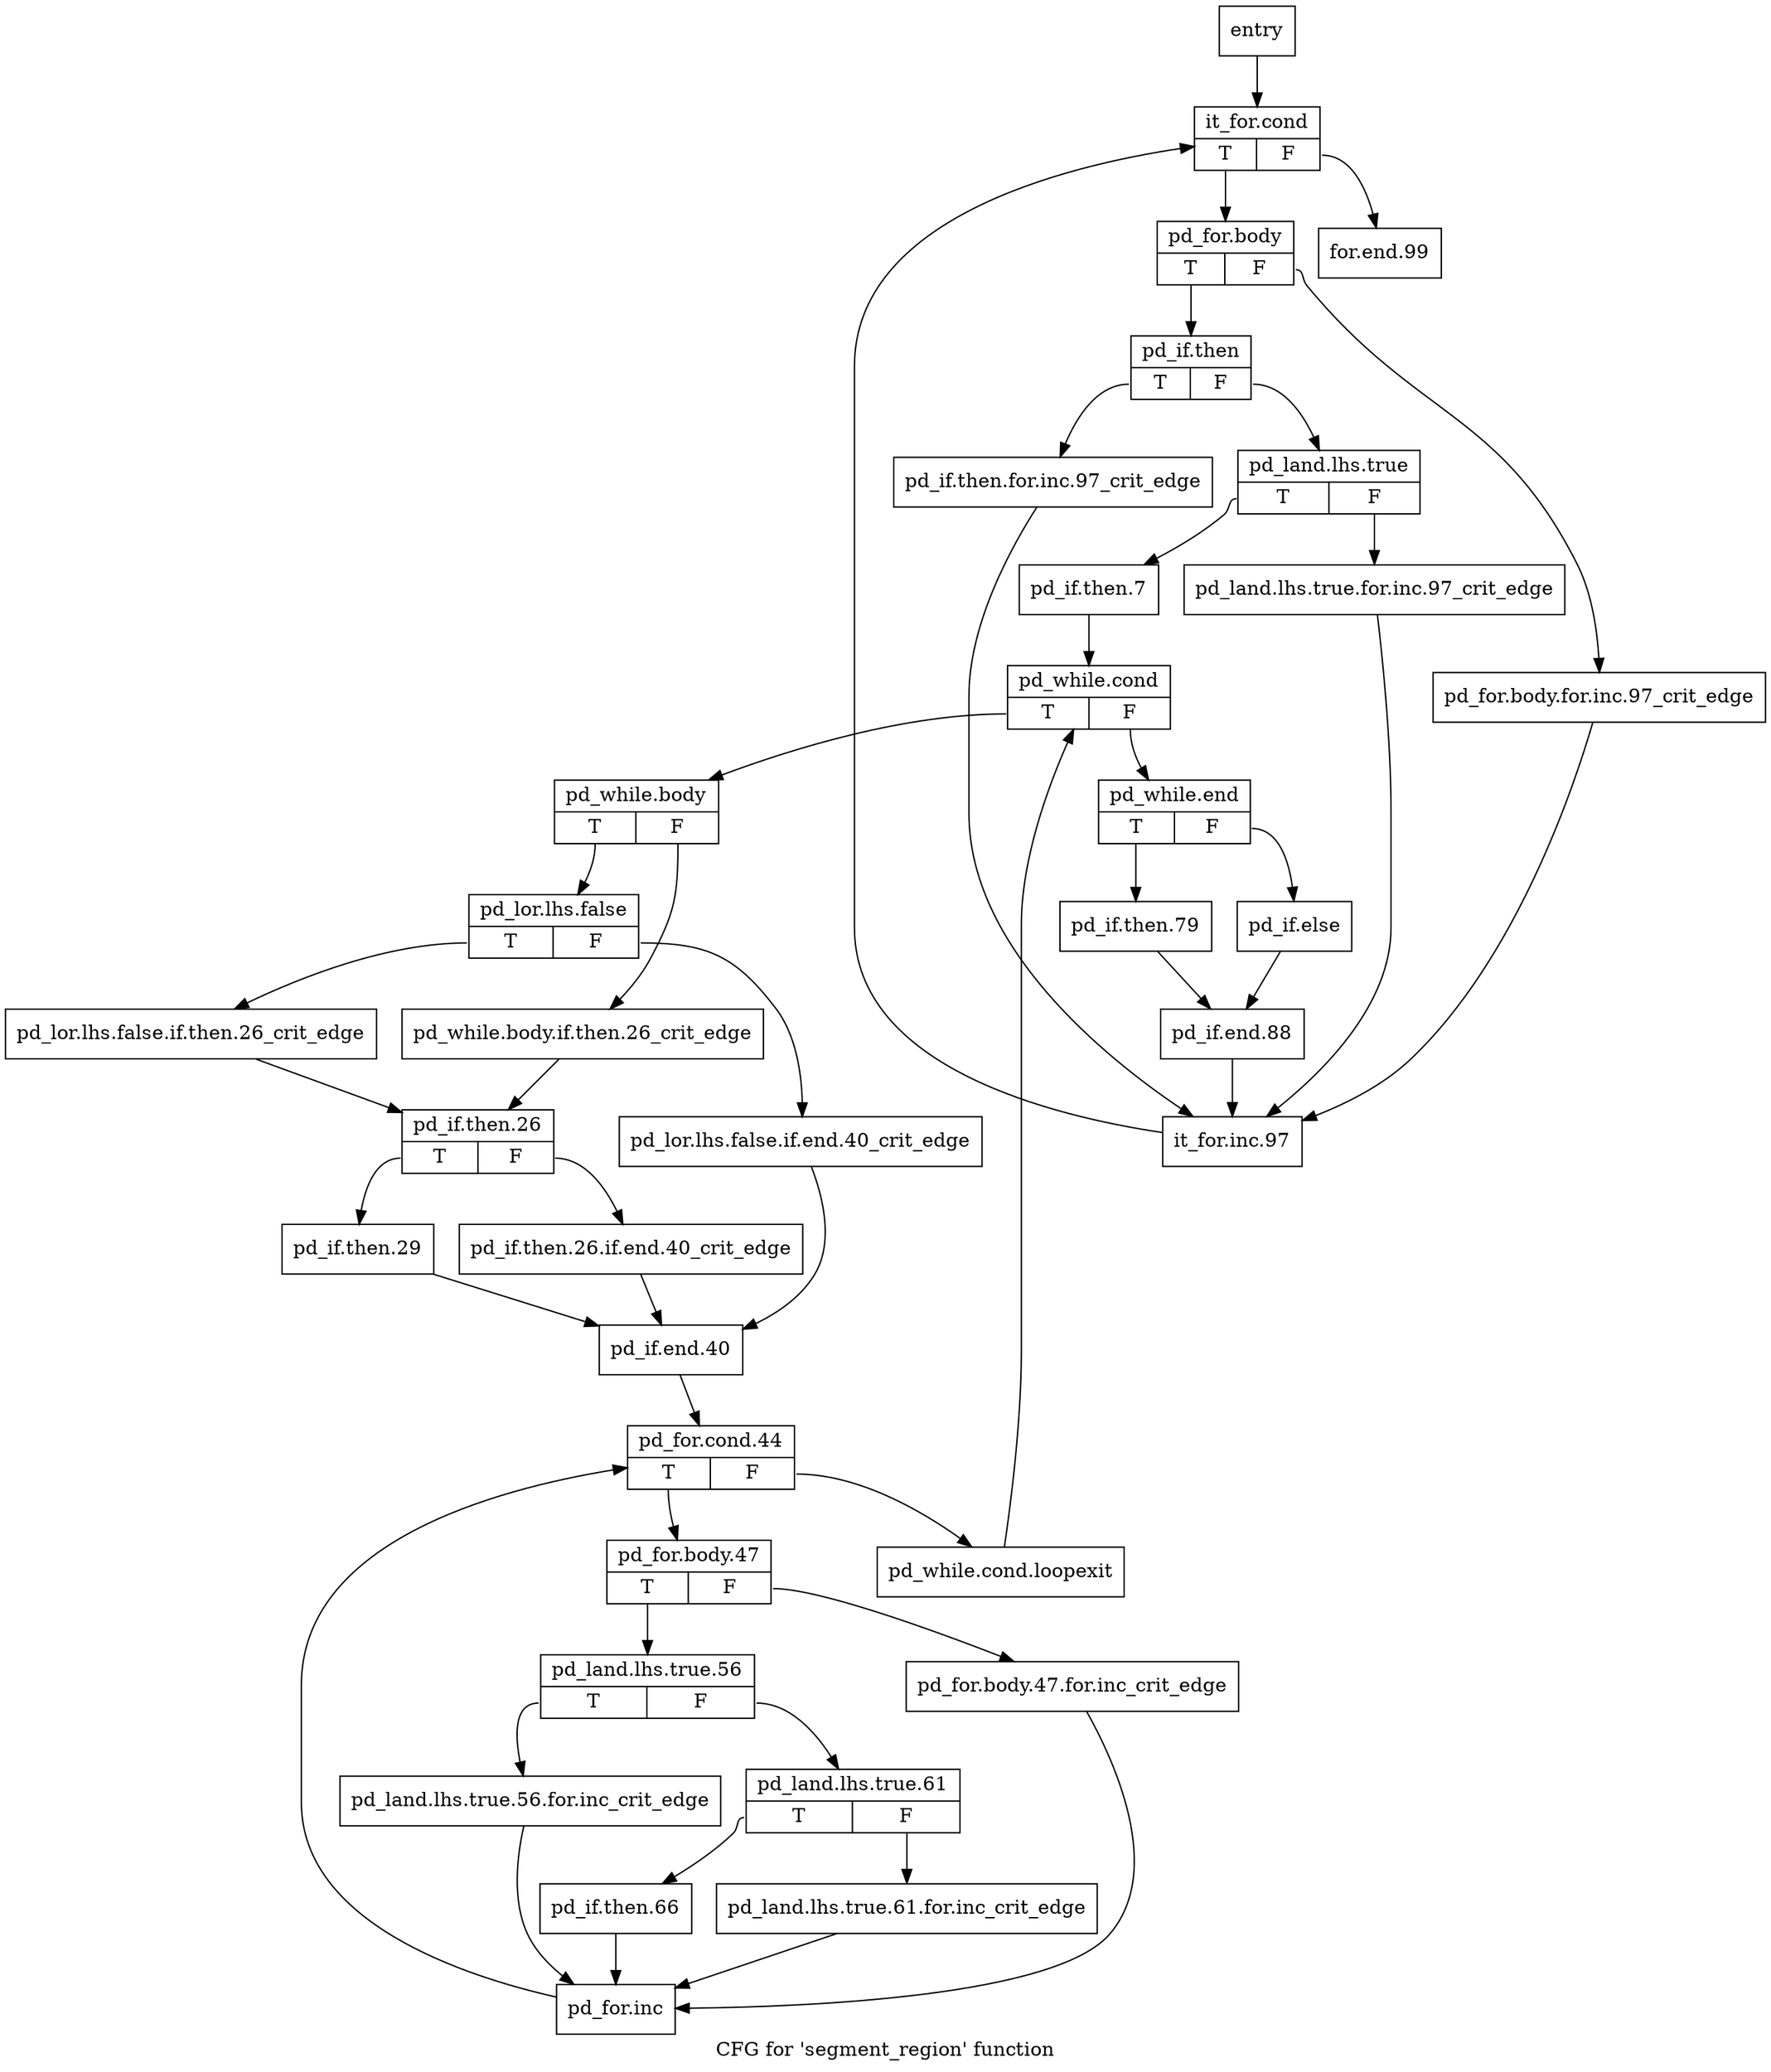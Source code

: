 digraph "CFG for 'segment_region' function" {
	label="CFG for 'segment_region' function";

	Node0x2f4f670 [shape=record,label="{entry}"];
	Node0x2f4f670 -> Node0x2f4f6c0;
	Node0x2f4f6c0 [shape=record,label="{it_for.cond|{<s0>T|<s1>F}}"];
	Node0x2f4f6c0:s0 -> Node0x2f4f710;
	Node0x2f4f6c0:s1 -> Node0x2f50110;
	Node0x2f4f710 [shape=record,label="{pd_for.body|{<s0>T|<s1>F}}"];
	Node0x2f4f710:s0 -> Node0x2f4f7b0;
	Node0x2f4f710:s1 -> Node0x2f4f760;
	Node0x2f4f760 [shape=record,label="{pd_for.body.for.inc.97_crit_edge}"];
	Node0x2f4f760 -> Node0x2f500c0;
	Node0x2f4f7b0 [shape=record,label="{pd_if.then|{<s0>T|<s1>F}}"];
	Node0x2f4f7b0:s0 -> Node0x2f4f800;
	Node0x2f4f7b0:s1 -> Node0x2f4f850;
	Node0x2f4f800 [shape=record,label="{pd_if.then.for.inc.97_crit_edge}"];
	Node0x2f4f800 -> Node0x2f500c0;
	Node0x2f4f850 [shape=record,label="{pd_land.lhs.true|{<s0>T|<s1>F}}"];
	Node0x2f4f850:s0 -> Node0x2f4f8f0;
	Node0x2f4f850:s1 -> Node0x2f4f8a0;
	Node0x2f4f8a0 [shape=record,label="{pd_land.lhs.true.for.inc.97_crit_edge}"];
	Node0x2f4f8a0 -> Node0x2f500c0;
	Node0x2f4f8f0 [shape=record,label="{pd_if.then.7}"];
	Node0x2f4f8f0 -> Node0x2f4f990;
	Node0x2f4f940 [shape=record,label="{pd_while.cond.loopexit}"];
	Node0x2f4f940 -> Node0x2f4f990;
	Node0x2f4f990 [shape=record,label="{pd_while.cond|{<s0>T|<s1>F}}"];
	Node0x2f4f990:s0 -> Node0x2f4f9e0;
	Node0x2f4f990:s1 -> Node0x2f4ff80;
	Node0x2f4f9e0 [shape=record,label="{pd_while.body|{<s0>T|<s1>F}}"];
	Node0x2f4f9e0:s0 -> Node0x2f4fa80;
	Node0x2f4f9e0:s1 -> Node0x2f4fa30;
	Node0x2f4fa30 [shape=record,label="{pd_while.body.if.then.26_crit_edge}"];
	Node0x2f4fa30 -> Node0x2f4fb70;
	Node0x2f4fa80 [shape=record,label="{pd_lor.lhs.false|{<s0>T|<s1>F}}"];
	Node0x2f4fa80:s0 -> Node0x2f4fb20;
	Node0x2f4fa80:s1 -> Node0x2f4fad0;
	Node0x2f4fad0 [shape=record,label="{pd_lor.lhs.false.if.end.40_crit_edge}"];
	Node0x2f4fad0 -> Node0x2f4fc60;
	Node0x2f4fb20 [shape=record,label="{pd_lor.lhs.false.if.then.26_crit_edge}"];
	Node0x2f4fb20 -> Node0x2f4fb70;
	Node0x2f4fb70 [shape=record,label="{pd_if.then.26|{<s0>T|<s1>F}}"];
	Node0x2f4fb70:s0 -> Node0x2f4fc10;
	Node0x2f4fb70:s1 -> Node0x2f4fbc0;
	Node0x2f4fbc0 [shape=record,label="{pd_if.then.26.if.end.40_crit_edge}"];
	Node0x2f4fbc0 -> Node0x2f4fc60;
	Node0x2f4fc10 [shape=record,label="{pd_if.then.29}"];
	Node0x2f4fc10 -> Node0x2f4fc60;
	Node0x2f4fc60 [shape=record,label="{pd_if.end.40}"];
	Node0x2f4fc60 -> Node0x2f4fcb0;
	Node0x2f4fcb0 [shape=record,label="{pd_for.cond.44|{<s0>T|<s1>F}}"];
	Node0x2f4fcb0:s0 -> Node0x2f4fd00;
	Node0x2f4fcb0:s1 -> Node0x2f4f940;
	Node0x2f4fd00 [shape=record,label="{pd_for.body.47|{<s0>T|<s1>F}}"];
	Node0x2f4fd00:s0 -> Node0x2f4fda0;
	Node0x2f4fd00:s1 -> Node0x2f4fd50;
	Node0x2f4fd50 [shape=record,label="{pd_for.body.47.for.inc_crit_edge}"];
	Node0x2f4fd50 -> Node0x2f4ff30;
	Node0x2f4fda0 [shape=record,label="{pd_land.lhs.true.56|{<s0>T|<s1>F}}"];
	Node0x2f4fda0:s0 -> Node0x2f4fdf0;
	Node0x2f4fda0:s1 -> Node0x2f4fe40;
	Node0x2f4fdf0 [shape=record,label="{pd_land.lhs.true.56.for.inc_crit_edge}"];
	Node0x2f4fdf0 -> Node0x2f4ff30;
	Node0x2f4fe40 [shape=record,label="{pd_land.lhs.true.61|{<s0>T|<s1>F}}"];
	Node0x2f4fe40:s0 -> Node0x2f4fee0;
	Node0x2f4fe40:s1 -> Node0x2f4fe90;
	Node0x2f4fe90 [shape=record,label="{pd_land.lhs.true.61.for.inc_crit_edge}"];
	Node0x2f4fe90 -> Node0x2f4ff30;
	Node0x2f4fee0 [shape=record,label="{pd_if.then.66}"];
	Node0x2f4fee0 -> Node0x2f4ff30;
	Node0x2f4ff30 [shape=record,label="{pd_for.inc}"];
	Node0x2f4ff30 -> Node0x2f4fcb0;
	Node0x2f4ff80 [shape=record,label="{pd_while.end|{<s0>T|<s1>F}}"];
	Node0x2f4ff80:s0 -> Node0x2f4ffd0;
	Node0x2f4ff80:s1 -> Node0x2f50020;
	Node0x2f4ffd0 [shape=record,label="{pd_if.then.79}"];
	Node0x2f4ffd0 -> Node0x2f50070;
	Node0x2f50020 [shape=record,label="{pd_if.else}"];
	Node0x2f50020 -> Node0x2f50070;
	Node0x2f50070 [shape=record,label="{pd_if.end.88}"];
	Node0x2f50070 -> Node0x2f500c0;
	Node0x2f500c0 [shape=record,label="{it_for.inc.97}"];
	Node0x2f500c0 -> Node0x2f4f6c0;
	Node0x2f50110 [shape=record,label="{for.end.99}"];
}
